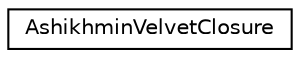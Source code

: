 digraph G
{
  edge [fontname="Helvetica",fontsize="10",labelfontname="Helvetica",labelfontsize="10"];
  node [fontname="Helvetica",fontsize="10",shape=record];
  rankdir=LR;
  Node1 [label="AshikhminVelvetClosure",height=0.2,width=0.4,color="black", fillcolor="white", style="filled",URL="$da/d31/classAshikhminVelvetClosure.html"];
}

